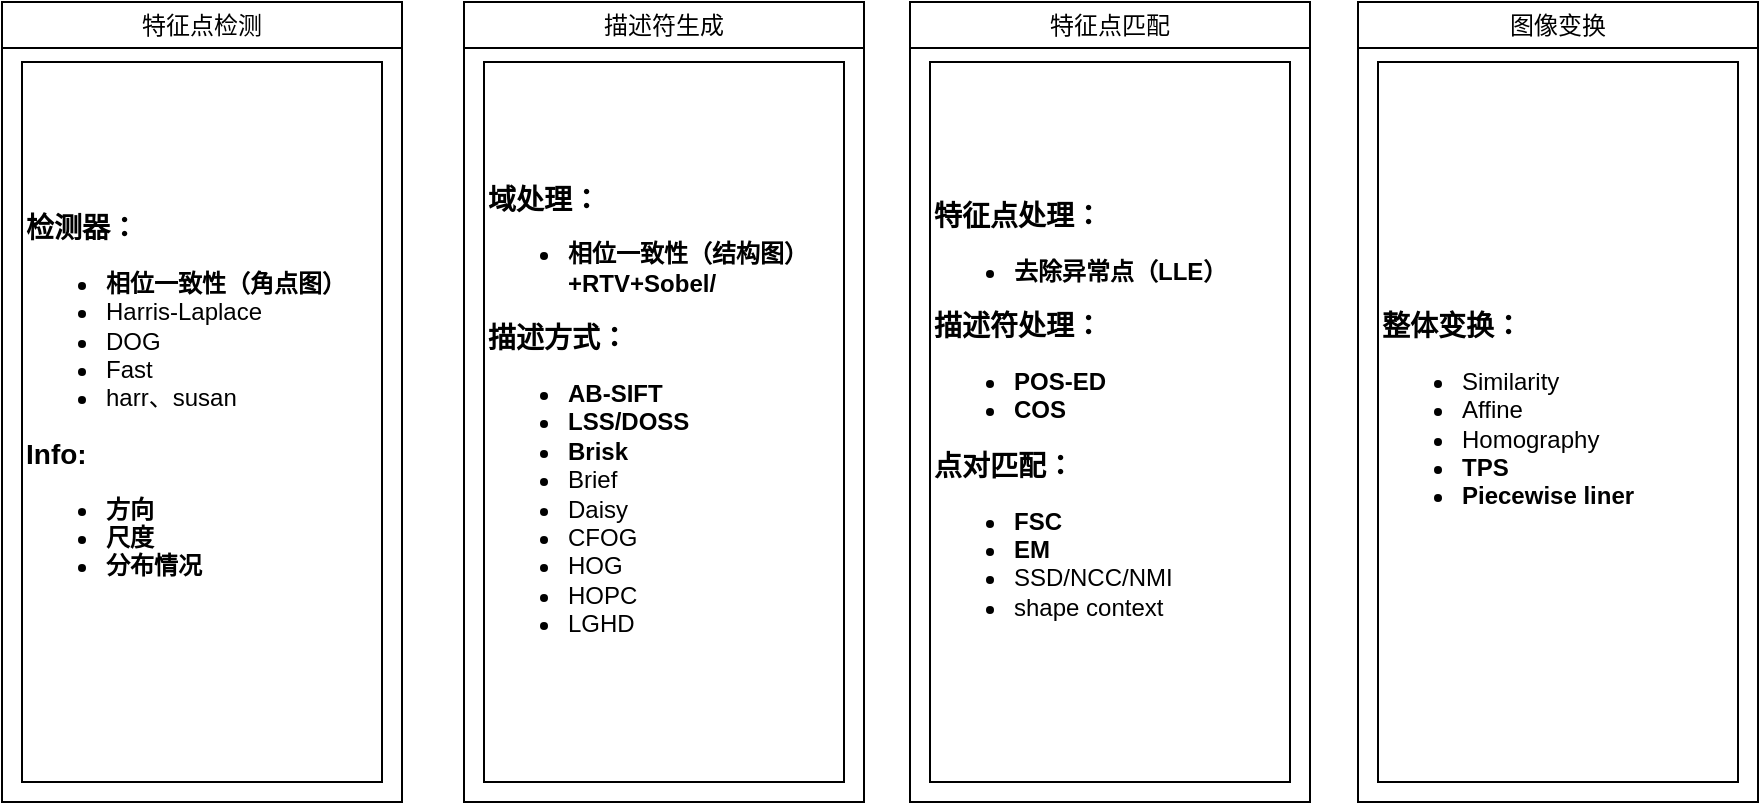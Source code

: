 <mxfile version="24.4.4" type="github">
  <diagram name="第 1 页" id="RJKPdSWIhoa_XMss9xg4">
    <mxGraphModel dx="1064" dy="538" grid="1" gridSize="10" guides="1" tooltips="1" connect="1" arrows="1" fold="1" page="1" pageScale="1" pageWidth="1169" pageHeight="827" math="0" shadow="0">
      <root>
        <mxCell id="0" />
        <mxCell id="1" parent="0" />
        <mxCell id="WZ_m8tn04QZmBhPAYWbd-7" value="&lt;span style=&quot;font-weight: 400;&quot;&gt;特征点检测&lt;/span&gt;" style="swimlane;whiteSpace=wrap;html=1;" vertex="1" parent="1">
          <mxGeometry x="242" y="320" width="200" height="400" as="geometry" />
        </mxCell>
        <mxCell id="WZ_m8tn04QZmBhPAYWbd-1" value="&lt;div&gt;&lt;b&gt;&lt;font style=&quot;font-size: 14px;&quot;&gt;检测器：&lt;/font&gt;&lt;/b&gt;&lt;/div&gt;&lt;ul&gt;&lt;li&gt;&lt;b&gt;相位一致性（角点图）&lt;/b&gt;&lt;/li&gt;&lt;li&gt;Harris-Laplace&lt;/li&gt;&lt;li&gt;DOG&lt;/li&gt;&lt;li&gt;Fast&lt;/li&gt;&lt;li&gt;harr、susan&lt;/li&gt;&lt;/ul&gt;&lt;div&gt;&lt;b&gt;&lt;font style=&quot;font-size: 14px;&quot;&gt;Info:&lt;/font&gt;&lt;/b&gt;&lt;/div&gt;&lt;div&gt;&lt;ul&gt;&lt;li&gt;&lt;b&gt;方向&lt;/b&gt;&lt;/li&gt;&lt;li&gt;&lt;b&gt;尺度&lt;/b&gt;&lt;/li&gt;&lt;li&gt;&lt;b&gt;分布情况&lt;/b&gt;&lt;/li&gt;&lt;/ul&gt;&lt;/div&gt;&lt;div&gt;&lt;br&gt;&lt;/div&gt;" style="rounded=0;whiteSpace=wrap;html=1;align=left;" vertex="1" parent="WZ_m8tn04QZmBhPAYWbd-7">
          <mxGeometry x="10" y="30" width="180" height="360" as="geometry" />
        </mxCell>
        <mxCell id="WZ_m8tn04QZmBhPAYWbd-8" value="&lt;span style=&quot;font-weight: 400;&quot;&gt;描述符生成&lt;/span&gt;" style="swimlane;whiteSpace=wrap;html=1;" vertex="1" parent="1">
          <mxGeometry x="473" y="320" width="200" height="400" as="geometry" />
        </mxCell>
        <mxCell id="WZ_m8tn04QZmBhPAYWbd-9" value="&lt;div&gt;&lt;b&gt;&lt;font style=&quot;font-size: 14px;&quot;&gt;域处理：&lt;/font&gt;&lt;/b&gt;&lt;/div&gt;&lt;ul&gt;&lt;li&gt;&lt;b&gt;相位一致性（结构图）+&lt;/b&gt;&lt;b style=&quot;background-color: initial;&quot;&gt;RTV+Sobel/&lt;/b&gt;&lt;/li&gt;&lt;/ul&gt;&lt;div&gt;&lt;b&gt;&lt;font style=&quot;font-size: 14px;&quot;&gt;描述方式：&lt;/font&gt;&lt;/b&gt;&lt;/div&gt;&lt;ul&gt;&lt;li&gt;&lt;b&gt;AB-SIFT&lt;/b&gt;&lt;/li&gt;&lt;li&gt;&lt;b&gt;LSS/DOSS&lt;/b&gt;&lt;/li&gt;&lt;li&gt;&lt;b&gt;Brisk&lt;/b&gt;&lt;/li&gt;&lt;li&gt;Brief&lt;/li&gt;&lt;li&gt;Daisy&lt;/li&gt;&lt;li&gt;CFOG&lt;/li&gt;&lt;li&gt;HOG&lt;/li&gt;&lt;li&gt;HOPC&lt;/li&gt;&lt;li&gt;LGHD&lt;/li&gt;&lt;/ul&gt;" style="rounded=0;whiteSpace=wrap;html=1;align=left;" vertex="1" parent="WZ_m8tn04QZmBhPAYWbd-8">
          <mxGeometry x="10" y="30" width="180" height="360" as="geometry" />
        </mxCell>
        <mxCell id="WZ_m8tn04QZmBhPAYWbd-11" value="&lt;span style=&quot;font-weight: 400;&quot;&gt;特征点匹配&lt;/span&gt;" style="swimlane;whiteSpace=wrap;html=1;" vertex="1" parent="1">
          <mxGeometry x="696" y="320" width="200" height="400" as="geometry" />
        </mxCell>
        <mxCell id="WZ_m8tn04QZmBhPAYWbd-12" value="&lt;div&gt;&lt;b&gt;&lt;font style=&quot;font-size: 14px;&quot;&gt;特征点处理：&lt;/font&gt;&lt;/b&gt;&lt;/div&gt;&lt;div&gt;&lt;ul&gt;&lt;li&gt;&lt;b&gt;去除异常点（LLE）&lt;/b&gt;&lt;/li&gt;&lt;/ul&gt;&lt;/div&gt;&lt;div&gt;&lt;b&gt;&lt;font style=&quot;font-size: 14px;&quot;&gt;描述符处理：&lt;/font&gt;&lt;/b&gt;&lt;/div&gt;&lt;ul&gt;&lt;li&gt;&lt;b&gt;POS-ED&lt;/b&gt;&lt;/li&gt;&lt;li&gt;&lt;b&gt;COS&lt;/b&gt;&lt;/li&gt;&lt;/ul&gt;&lt;div&gt;&lt;b&gt;&lt;font style=&quot;font-size: 14px;&quot;&gt;点对匹配：&lt;/font&gt;&lt;/b&gt;&lt;/div&gt;&lt;ul&gt;&lt;li&gt;&lt;b&gt;FSC&lt;/b&gt;&lt;/li&gt;&lt;li&gt;&lt;b&gt;EM&lt;/b&gt;&lt;/li&gt;&lt;li&gt;SSD/NCC/NMI&lt;/li&gt;&lt;li&gt;shape context&lt;/li&gt;&lt;/ul&gt;" style="rounded=0;whiteSpace=wrap;html=1;align=left;" vertex="1" parent="WZ_m8tn04QZmBhPAYWbd-11">
          <mxGeometry x="10" y="30" width="180" height="360" as="geometry" />
        </mxCell>
        <mxCell id="WZ_m8tn04QZmBhPAYWbd-13" value="&lt;span style=&quot;font-weight: 400;&quot;&gt;图像变换&lt;/span&gt;" style="swimlane;whiteSpace=wrap;html=1;" vertex="1" parent="1">
          <mxGeometry x="920" y="320" width="200" height="400" as="geometry" />
        </mxCell>
        <mxCell id="WZ_m8tn04QZmBhPAYWbd-14" value="&lt;div&gt;&lt;b&gt;&lt;font style=&quot;font-size: 14px;&quot;&gt;整体变换：&lt;/font&gt;&lt;/b&gt;&lt;/div&gt;&lt;ul&gt;&lt;li&gt;Similarity&lt;/li&gt;&lt;li&gt;Affine&lt;/li&gt;&lt;li&gt;Homography&lt;/li&gt;&lt;li&gt;&lt;b&gt;TPS&lt;/b&gt;&lt;br&gt;&lt;/li&gt;&lt;li&gt;&lt;b&gt;Piecewise liner&lt;/b&gt;&lt;/li&gt;&lt;/ul&gt;" style="rounded=0;whiteSpace=wrap;html=1;align=left;" vertex="1" parent="WZ_m8tn04QZmBhPAYWbd-13">
          <mxGeometry x="10" y="30" width="180" height="360" as="geometry" />
        </mxCell>
      </root>
    </mxGraphModel>
  </diagram>
</mxfile>
